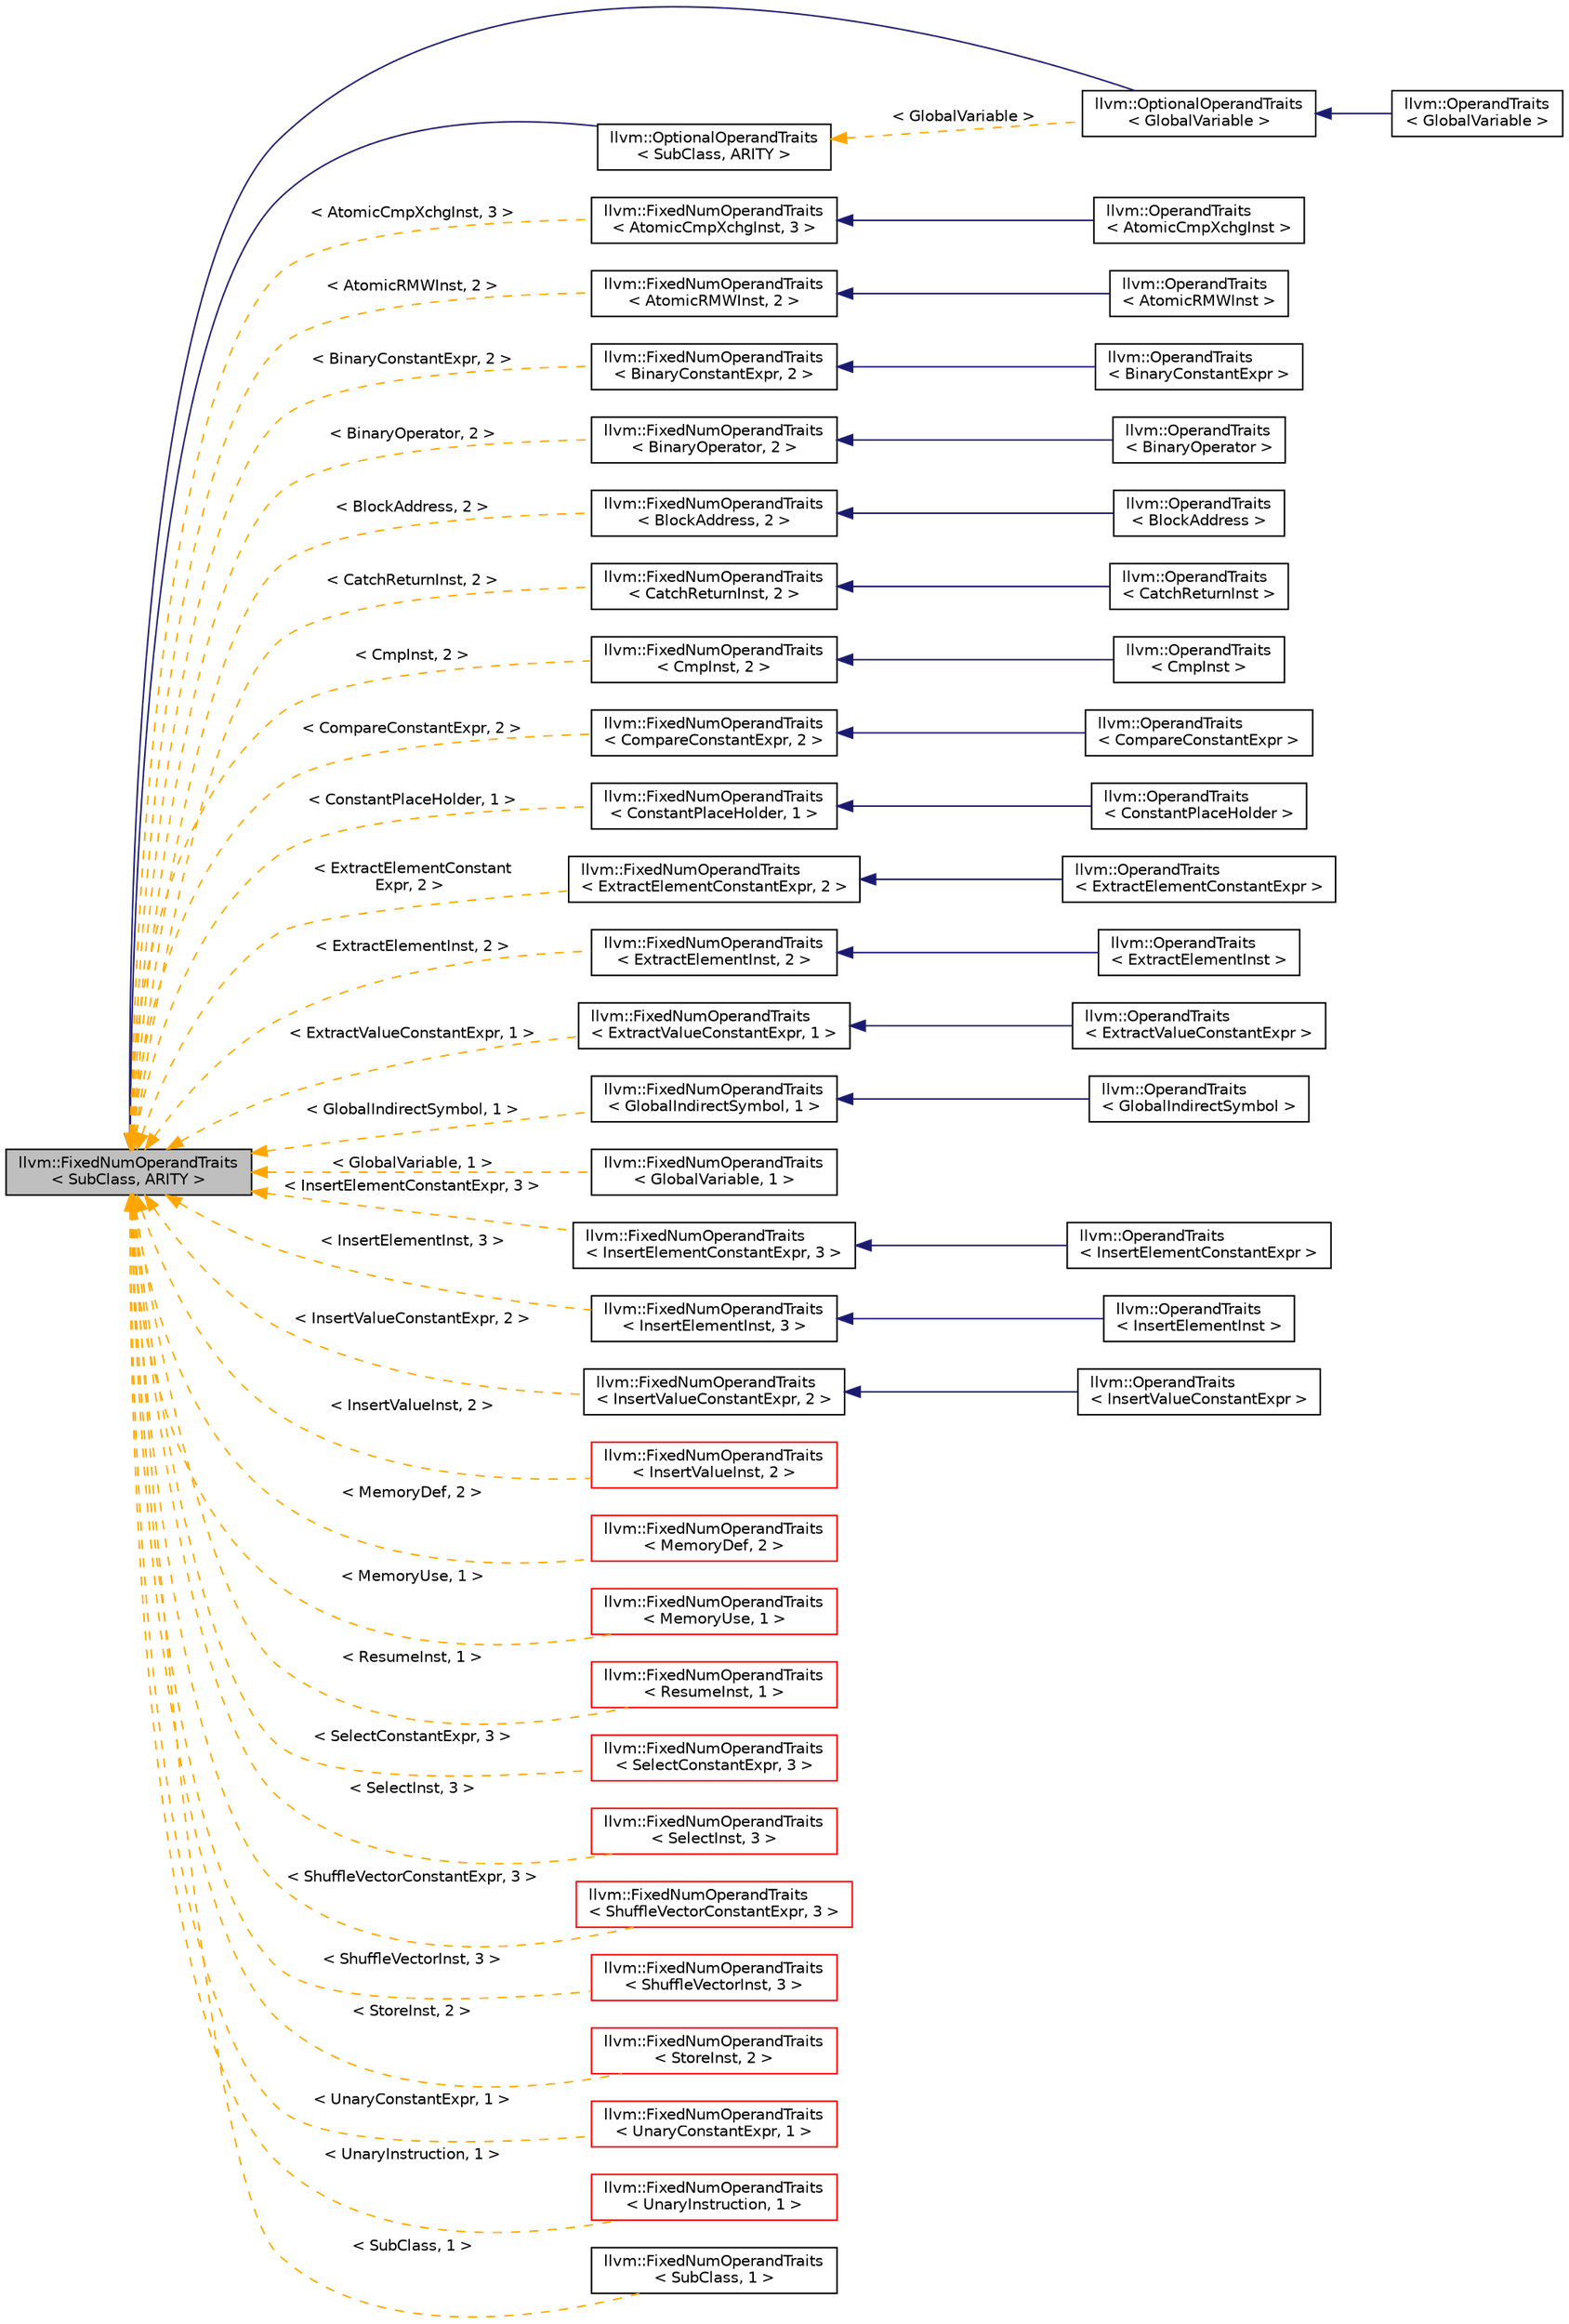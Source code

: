 digraph "llvm::FixedNumOperandTraits&lt; SubClass, ARITY &gt;"
{
 // LATEX_PDF_SIZE
  bgcolor="transparent";
  edge [fontname="Helvetica",fontsize="10",labelfontname="Helvetica",labelfontsize="10"];
  node [fontname="Helvetica",fontsize="10",shape="box"];
  rankdir="LR";
  Node1 [label="llvm::FixedNumOperandTraits\l\< SubClass, ARITY \>",height=0.2,width=0.4,color="black", fillcolor="grey75", style="filled", fontcolor="black",tooltip="FixedNumOperandTraits - determine the allocation regime of the Use array when it is a prefix to the U..."];
  Node1 -> Node2 [dir="back",color="midnightblue",fontsize="10",style="solid",fontname="Helvetica"];
  Node2 [label="llvm::OptionalOperandTraits\l\< GlobalVariable \>",height=0.2,width=0.4,color="black",URL="$structllvm_1_1OptionalOperandTraits.html",tooltip=" "];
  Node2 -> Node3 [dir="back",color="midnightblue",fontsize="10",style="solid",fontname="Helvetica"];
  Node3 [label="llvm::OperandTraits\l\< GlobalVariable \>",height=0.2,width=0.4,color="black",URL="$structllvm_1_1OperandTraits_3_01GlobalVariable_01_4.html",tooltip=" "];
  Node1 -> Node4 [dir="back",color="midnightblue",fontsize="10",style="solid",fontname="Helvetica"];
  Node4 [label="llvm::OptionalOperandTraits\l\< SubClass, ARITY \>",height=0.2,width=0.4,color="black",URL="$structllvm_1_1OptionalOperandTraits.html",tooltip="OptionalOperandTraits - when the number of operands may change at runtime."];
  Node4 -> Node2 [dir="back",color="orange",fontsize="10",style="dashed",label=" \< GlobalVariable \>" ,fontname="Helvetica"];
  Node1 -> Node5 [dir="back",color="orange",fontsize="10",style="dashed",label=" \< AtomicCmpXchgInst, 3 \>" ,fontname="Helvetica"];
  Node5 [label="llvm::FixedNumOperandTraits\l\< AtomicCmpXchgInst, 3 \>",height=0.2,width=0.4,color="black",URL="$structllvm_1_1FixedNumOperandTraits.html",tooltip=" "];
  Node5 -> Node6 [dir="back",color="midnightblue",fontsize="10",style="solid",fontname="Helvetica"];
  Node6 [label="llvm::OperandTraits\l\< AtomicCmpXchgInst \>",height=0.2,width=0.4,color="black",URL="$structllvm_1_1OperandTraits_3_01AtomicCmpXchgInst_01_4.html",tooltip=" "];
  Node1 -> Node7 [dir="back",color="orange",fontsize="10",style="dashed",label=" \< AtomicRMWInst, 2 \>" ,fontname="Helvetica"];
  Node7 [label="llvm::FixedNumOperandTraits\l\< AtomicRMWInst, 2 \>",height=0.2,width=0.4,color="black",URL="$structllvm_1_1FixedNumOperandTraits.html",tooltip=" "];
  Node7 -> Node8 [dir="back",color="midnightblue",fontsize="10",style="solid",fontname="Helvetica"];
  Node8 [label="llvm::OperandTraits\l\< AtomicRMWInst \>",height=0.2,width=0.4,color="black",URL="$structllvm_1_1OperandTraits_3_01AtomicRMWInst_01_4.html",tooltip=" "];
  Node1 -> Node9 [dir="back",color="orange",fontsize="10",style="dashed",label=" \< BinaryConstantExpr, 2 \>" ,fontname="Helvetica"];
  Node9 [label="llvm::FixedNumOperandTraits\l\< BinaryConstantExpr, 2 \>",height=0.2,width=0.4,color="black",URL="$structllvm_1_1FixedNumOperandTraits.html",tooltip=" "];
  Node9 -> Node10 [dir="back",color="midnightblue",fontsize="10",style="solid",fontname="Helvetica"];
  Node10 [label="llvm::OperandTraits\l\< BinaryConstantExpr \>",height=0.2,width=0.4,color="black",URL="$structllvm_1_1OperandTraits_3_01BinaryConstantExpr_01_4.html",tooltip=" "];
  Node1 -> Node11 [dir="back",color="orange",fontsize="10",style="dashed",label=" \< BinaryOperator, 2 \>" ,fontname="Helvetica"];
  Node11 [label="llvm::FixedNumOperandTraits\l\< BinaryOperator, 2 \>",height=0.2,width=0.4,color="black",URL="$structllvm_1_1FixedNumOperandTraits.html",tooltip=" "];
  Node11 -> Node12 [dir="back",color="midnightblue",fontsize="10",style="solid",fontname="Helvetica"];
  Node12 [label="llvm::OperandTraits\l\< BinaryOperator \>",height=0.2,width=0.4,color="black",URL="$structllvm_1_1OperandTraits_3_01BinaryOperator_01_4.html",tooltip=" "];
  Node1 -> Node13 [dir="back",color="orange",fontsize="10",style="dashed",label=" \< BlockAddress, 2 \>" ,fontname="Helvetica"];
  Node13 [label="llvm::FixedNumOperandTraits\l\< BlockAddress, 2 \>",height=0.2,width=0.4,color="black",URL="$structllvm_1_1FixedNumOperandTraits.html",tooltip=" "];
  Node13 -> Node14 [dir="back",color="midnightblue",fontsize="10",style="solid",fontname="Helvetica"];
  Node14 [label="llvm::OperandTraits\l\< BlockAddress \>",height=0.2,width=0.4,color="black",URL="$structllvm_1_1OperandTraits_3_01BlockAddress_01_4.html",tooltip=" "];
  Node1 -> Node15 [dir="back",color="orange",fontsize="10",style="dashed",label=" \< CatchReturnInst, 2 \>" ,fontname="Helvetica"];
  Node15 [label="llvm::FixedNumOperandTraits\l\< CatchReturnInst, 2 \>",height=0.2,width=0.4,color="black",URL="$structllvm_1_1FixedNumOperandTraits.html",tooltip=" "];
  Node15 -> Node16 [dir="back",color="midnightblue",fontsize="10",style="solid",fontname="Helvetica"];
  Node16 [label="llvm::OperandTraits\l\< CatchReturnInst \>",height=0.2,width=0.4,color="black",URL="$structllvm_1_1OperandTraits_3_01CatchReturnInst_01_4.html",tooltip=" "];
  Node1 -> Node17 [dir="back",color="orange",fontsize="10",style="dashed",label=" \< CmpInst, 2 \>" ,fontname="Helvetica"];
  Node17 [label="llvm::FixedNumOperandTraits\l\< CmpInst, 2 \>",height=0.2,width=0.4,color="black",URL="$structllvm_1_1FixedNumOperandTraits.html",tooltip=" "];
  Node17 -> Node18 [dir="back",color="midnightblue",fontsize="10",style="solid",fontname="Helvetica"];
  Node18 [label="llvm::OperandTraits\l\< CmpInst \>",height=0.2,width=0.4,color="black",URL="$structllvm_1_1OperandTraits_3_01CmpInst_01_4.html",tooltip=" "];
  Node1 -> Node19 [dir="back",color="orange",fontsize="10",style="dashed",label=" \< CompareConstantExpr, 2 \>" ,fontname="Helvetica"];
  Node19 [label="llvm::FixedNumOperandTraits\l\< CompareConstantExpr, 2 \>",height=0.2,width=0.4,color="black",URL="$structllvm_1_1FixedNumOperandTraits.html",tooltip=" "];
  Node19 -> Node20 [dir="back",color="midnightblue",fontsize="10",style="solid",fontname="Helvetica"];
  Node20 [label="llvm::OperandTraits\l\< CompareConstantExpr \>",height=0.2,width=0.4,color="black",URL="$structllvm_1_1OperandTraits_3_01CompareConstantExpr_01_4.html",tooltip=" "];
  Node1 -> Node21 [dir="back",color="orange",fontsize="10",style="dashed",label=" \< ConstantPlaceHolder, 1 \>" ,fontname="Helvetica"];
  Node21 [label="llvm::FixedNumOperandTraits\l\< ConstantPlaceHolder, 1 \>",height=0.2,width=0.4,color="black",URL="$structllvm_1_1FixedNumOperandTraits.html",tooltip=" "];
  Node21 -> Node22 [dir="back",color="midnightblue",fontsize="10",style="solid",fontname="Helvetica"];
  Node22 [label="llvm::OperandTraits\l\< ConstantPlaceHolder \>",height=0.2,width=0.4,color="black",URL="$structllvm_1_1OperandTraits_3_01ConstantPlaceHolder_01_4.html",tooltip=" "];
  Node1 -> Node23 [dir="back",color="orange",fontsize="10",style="dashed",label=" \< ExtractElementConstant\lExpr, 2 \>" ,fontname="Helvetica"];
  Node23 [label="llvm::FixedNumOperandTraits\l\< ExtractElementConstantExpr, 2 \>",height=0.2,width=0.4,color="black",URL="$structllvm_1_1FixedNumOperandTraits.html",tooltip=" "];
  Node23 -> Node24 [dir="back",color="midnightblue",fontsize="10",style="solid",fontname="Helvetica"];
  Node24 [label="llvm::OperandTraits\l\< ExtractElementConstantExpr \>",height=0.2,width=0.4,color="black",URL="$structllvm_1_1OperandTraits_3_01ExtractElementConstantExpr_01_4.html",tooltip=" "];
  Node1 -> Node25 [dir="back",color="orange",fontsize="10",style="dashed",label=" \< ExtractElementInst, 2 \>" ,fontname="Helvetica"];
  Node25 [label="llvm::FixedNumOperandTraits\l\< ExtractElementInst, 2 \>",height=0.2,width=0.4,color="black",URL="$structllvm_1_1FixedNumOperandTraits.html",tooltip=" "];
  Node25 -> Node26 [dir="back",color="midnightblue",fontsize="10",style="solid",fontname="Helvetica"];
  Node26 [label="llvm::OperandTraits\l\< ExtractElementInst \>",height=0.2,width=0.4,color="black",URL="$structllvm_1_1OperandTraits_3_01ExtractElementInst_01_4.html",tooltip=" "];
  Node1 -> Node27 [dir="back",color="orange",fontsize="10",style="dashed",label=" \< ExtractValueConstantExpr, 1 \>" ,fontname="Helvetica"];
  Node27 [label="llvm::FixedNumOperandTraits\l\< ExtractValueConstantExpr, 1 \>",height=0.2,width=0.4,color="black",URL="$structllvm_1_1FixedNumOperandTraits.html",tooltip=" "];
  Node27 -> Node28 [dir="back",color="midnightblue",fontsize="10",style="solid",fontname="Helvetica"];
  Node28 [label="llvm::OperandTraits\l\< ExtractValueConstantExpr \>",height=0.2,width=0.4,color="black",URL="$structllvm_1_1OperandTraits_3_01ExtractValueConstantExpr_01_4.html",tooltip=" "];
  Node1 -> Node29 [dir="back",color="orange",fontsize="10",style="dashed",label=" \< GlobalIndirectSymbol, 1 \>" ,fontname="Helvetica"];
  Node29 [label="llvm::FixedNumOperandTraits\l\< GlobalIndirectSymbol, 1 \>",height=0.2,width=0.4,color="black",URL="$structllvm_1_1FixedNumOperandTraits.html",tooltip=" "];
  Node29 -> Node30 [dir="back",color="midnightblue",fontsize="10",style="solid",fontname="Helvetica"];
  Node30 [label="llvm::OperandTraits\l\< GlobalIndirectSymbol \>",height=0.2,width=0.4,color="black",URL="$structllvm_1_1OperandTraits_3_01GlobalIndirectSymbol_01_4.html",tooltip=" "];
  Node1 -> Node31 [dir="back",color="orange",fontsize="10",style="dashed",label=" \< GlobalVariable, 1 \>" ,fontname="Helvetica"];
  Node31 [label="llvm::FixedNumOperandTraits\l\< GlobalVariable, 1 \>",height=0.2,width=0.4,color="black",URL="$structllvm_1_1FixedNumOperandTraits.html",tooltip=" "];
  Node1 -> Node32 [dir="back",color="orange",fontsize="10",style="dashed",label=" \< InsertElementConstantExpr, 3 \>" ,fontname="Helvetica"];
  Node32 [label="llvm::FixedNumOperandTraits\l\< InsertElementConstantExpr, 3 \>",height=0.2,width=0.4,color="black",URL="$structllvm_1_1FixedNumOperandTraits.html",tooltip=" "];
  Node32 -> Node33 [dir="back",color="midnightblue",fontsize="10",style="solid",fontname="Helvetica"];
  Node33 [label="llvm::OperandTraits\l\< InsertElementConstantExpr \>",height=0.2,width=0.4,color="black",URL="$structllvm_1_1OperandTraits_3_01InsertElementConstantExpr_01_4.html",tooltip=" "];
  Node1 -> Node34 [dir="back",color="orange",fontsize="10",style="dashed",label=" \< InsertElementInst, 3 \>" ,fontname="Helvetica"];
  Node34 [label="llvm::FixedNumOperandTraits\l\< InsertElementInst, 3 \>",height=0.2,width=0.4,color="black",URL="$structllvm_1_1FixedNumOperandTraits.html",tooltip=" "];
  Node34 -> Node35 [dir="back",color="midnightblue",fontsize="10",style="solid",fontname="Helvetica"];
  Node35 [label="llvm::OperandTraits\l\< InsertElementInst \>",height=0.2,width=0.4,color="black",URL="$structllvm_1_1OperandTraits_3_01InsertElementInst_01_4.html",tooltip=" "];
  Node1 -> Node36 [dir="back",color="orange",fontsize="10",style="dashed",label=" \< InsertValueConstantExpr, 2 \>" ,fontname="Helvetica"];
  Node36 [label="llvm::FixedNumOperandTraits\l\< InsertValueConstantExpr, 2 \>",height=0.2,width=0.4,color="black",URL="$structllvm_1_1FixedNumOperandTraits.html",tooltip=" "];
  Node36 -> Node37 [dir="back",color="midnightblue",fontsize="10",style="solid",fontname="Helvetica"];
  Node37 [label="llvm::OperandTraits\l\< InsertValueConstantExpr \>",height=0.2,width=0.4,color="black",URL="$structllvm_1_1OperandTraits_3_01InsertValueConstantExpr_01_4.html",tooltip=" "];
  Node1 -> Node38 [dir="back",color="orange",fontsize="10",style="dashed",label=" \< InsertValueInst, 2 \>" ,fontname="Helvetica"];
  Node38 [label="llvm::FixedNumOperandTraits\l\< InsertValueInst, 2 \>",height=0.2,width=0.4,color="red",URL="$structllvm_1_1FixedNumOperandTraits.html",tooltip=" "];
  Node1 -> Node40 [dir="back",color="orange",fontsize="10",style="dashed",label=" \< MemoryDef, 2 \>" ,fontname="Helvetica"];
  Node40 [label="llvm::FixedNumOperandTraits\l\< MemoryDef, 2 \>",height=0.2,width=0.4,color="red",URL="$structllvm_1_1FixedNumOperandTraits.html",tooltip=" "];
  Node1 -> Node42 [dir="back",color="orange",fontsize="10",style="dashed",label=" \< MemoryUse, 1 \>" ,fontname="Helvetica"];
  Node42 [label="llvm::FixedNumOperandTraits\l\< MemoryUse, 1 \>",height=0.2,width=0.4,color="red",URL="$structllvm_1_1FixedNumOperandTraits.html",tooltip=" "];
  Node1 -> Node44 [dir="back",color="orange",fontsize="10",style="dashed",label=" \< ResumeInst, 1 \>" ,fontname="Helvetica"];
  Node44 [label="llvm::FixedNumOperandTraits\l\< ResumeInst, 1 \>",height=0.2,width=0.4,color="red",URL="$structllvm_1_1FixedNumOperandTraits.html",tooltip=" "];
  Node1 -> Node46 [dir="back",color="orange",fontsize="10",style="dashed",label=" \< SelectConstantExpr, 3 \>" ,fontname="Helvetica"];
  Node46 [label="llvm::FixedNumOperandTraits\l\< SelectConstantExpr, 3 \>",height=0.2,width=0.4,color="red",URL="$structllvm_1_1FixedNumOperandTraits.html",tooltip=" "];
  Node1 -> Node48 [dir="back",color="orange",fontsize="10",style="dashed",label=" \< SelectInst, 3 \>" ,fontname="Helvetica"];
  Node48 [label="llvm::FixedNumOperandTraits\l\< SelectInst, 3 \>",height=0.2,width=0.4,color="red",URL="$structllvm_1_1FixedNumOperandTraits.html",tooltip=" "];
  Node1 -> Node50 [dir="back",color="orange",fontsize="10",style="dashed",label=" \< ShuffleVectorConstantExpr, 3 \>" ,fontname="Helvetica"];
  Node50 [label="llvm::FixedNumOperandTraits\l\< ShuffleVectorConstantExpr, 3 \>",height=0.2,width=0.4,color="red",URL="$structllvm_1_1FixedNumOperandTraits.html",tooltip=" "];
  Node1 -> Node52 [dir="back",color="orange",fontsize="10",style="dashed",label=" \< ShuffleVectorInst, 3 \>" ,fontname="Helvetica"];
  Node52 [label="llvm::FixedNumOperandTraits\l\< ShuffleVectorInst, 3 \>",height=0.2,width=0.4,color="red",URL="$structllvm_1_1FixedNumOperandTraits.html",tooltip=" "];
  Node1 -> Node54 [dir="back",color="orange",fontsize="10",style="dashed",label=" \< StoreInst, 2 \>" ,fontname="Helvetica"];
  Node54 [label="llvm::FixedNumOperandTraits\l\< StoreInst, 2 \>",height=0.2,width=0.4,color="red",URL="$structllvm_1_1FixedNumOperandTraits.html",tooltip=" "];
  Node1 -> Node56 [dir="back",color="orange",fontsize="10",style="dashed",label=" \< UnaryConstantExpr, 1 \>" ,fontname="Helvetica"];
  Node56 [label="llvm::FixedNumOperandTraits\l\< UnaryConstantExpr, 1 \>",height=0.2,width=0.4,color="red",URL="$structllvm_1_1FixedNumOperandTraits.html",tooltip=" "];
  Node1 -> Node58 [dir="back",color="orange",fontsize="10",style="dashed",label=" \< UnaryInstruction, 1 \>" ,fontname="Helvetica"];
  Node58 [label="llvm::FixedNumOperandTraits\l\< UnaryInstruction, 1 \>",height=0.2,width=0.4,color="red",URL="$structllvm_1_1FixedNumOperandTraits.html",tooltip=" "];
  Node1 -> Node60 [dir="back",color="orange",fontsize="10",style="dashed",label=" \< SubClass, 1 \>" ,fontname="Helvetica"];
  Node60 [label="llvm::FixedNumOperandTraits\l\< SubClass, 1 \>",height=0.2,width=0.4,color="black",URL="$structllvm_1_1FixedNumOperandTraits.html",tooltip=" "];
}
